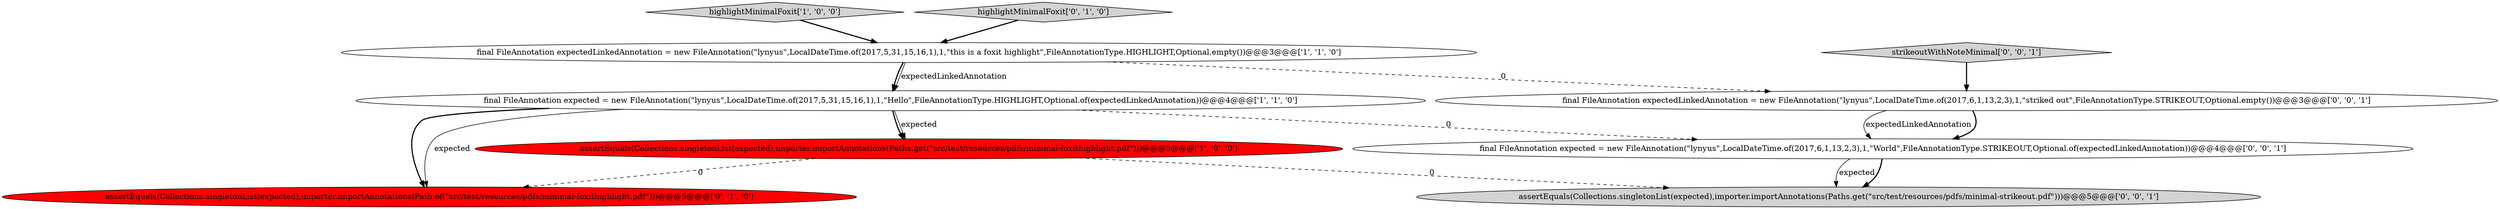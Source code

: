 digraph {
2 [style = filled, label = "highlightMinimalFoxit['1', '0', '0']", fillcolor = lightgray, shape = diamond image = "AAA0AAABBB1BBB"];
8 [style = filled, label = "final FileAnnotation expectedLinkedAnnotation = new FileAnnotation(\"lynyus\",LocalDateTime.of(2017,6,1,13,2,3),1,\"striked out\",FileAnnotationType.STRIKEOUT,Optional.empty())@@@3@@@['0', '0', '1']", fillcolor = white, shape = ellipse image = "AAA0AAABBB3BBB"];
3 [style = filled, label = "final FileAnnotation expected = new FileAnnotation(\"lynyus\",LocalDateTime.of(2017,5,31,15,16,1),1,\"Hello\",FileAnnotationType.HIGHLIGHT,Optional.of(expectedLinkedAnnotation))@@@4@@@['1', '1', '0']", fillcolor = white, shape = ellipse image = "AAA0AAABBB1BBB"];
9 [style = filled, label = "final FileAnnotation expected = new FileAnnotation(\"lynyus\",LocalDateTime.of(2017,6,1,13,2,3),1,\"World\",FileAnnotationType.STRIKEOUT,Optional.of(expectedLinkedAnnotation))@@@4@@@['0', '0', '1']", fillcolor = white, shape = ellipse image = "AAA0AAABBB3BBB"];
7 [style = filled, label = "strikeoutWithNoteMinimal['0', '0', '1']", fillcolor = lightgray, shape = diamond image = "AAA0AAABBB3BBB"];
5 [style = filled, label = "highlightMinimalFoxit['0', '1', '0']", fillcolor = lightgray, shape = diamond image = "AAA0AAABBB2BBB"];
1 [style = filled, label = "final FileAnnotation expectedLinkedAnnotation = new FileAnnotation(\"lynyus\",LocalDateTime.of(2017,5,31,15,16,1),1,\"this is a foxit highlight\",FileAnnotationType.HIGHLIGHT,Optional.empty())@@@3@@@['1', '1', '0']", fillcolor = white, shape = ellipse image = "AAA0AAABBB1BBB"];
6 [style = filled, label = "assertEquals(Collections.singletonList(expected),importer.importAnnotations(Paths.get(\"src/test/resources/pdfs/minimal-strikeout.pdf\")))@@@5@@@['0', '0', '1']", fillcolor = lightgray, shape = ellipse image = "AAA0AAABBB3BBB"];
4 [style = filled, label = "assertEquals(Collections.singletonList(expected),importer.importAnnotations(Path.of(\"src/test/resources/pdfs/minimal-foxithighlight.pdf\")))@@@5@@@['0', '1', '0']", fillcolor = red, shape = ellipse image = "AAA1AAABBB2BBB"];
0 [style = filled, label = "assertEquals(Collections.singletonList(expected),importer.importAnnotations(Paths.get(\"src/test/resources/pdfs/minimal-foxithighlight.pdf\")))@@@5@@@['1', '0', '0']", fillcolor = red, shape = ellipse image = "AAA1AAABBB1BBB"];
1->3 [style = bold, label=""];
8->9 [style = bold, label=""];
8->9 [style = solid, label="expectedLinkedAnnotation"];
5->1 [style = bold, label=""];
1->8 [style = dashed, label="0"];
9->6 [style = solid, label="expected"];
0->4 [style = dashed, label="0"];
1->3 [style = solid, label="expectedLinkedAnnotation"];
7->8 [style = bold, label=""];
3->9 [style = dashed, label="0"];
3->4 [style = bold, label=""];
2->1 [style = bold, label=""];
3->0 [style = bold, label=""];
9->6 [style = bold, label=""];
0->6 [style = dashed, label="0"];
3->0 [style = solid, label="expected"];
3->4 [style = solid, label="expected"];
}
